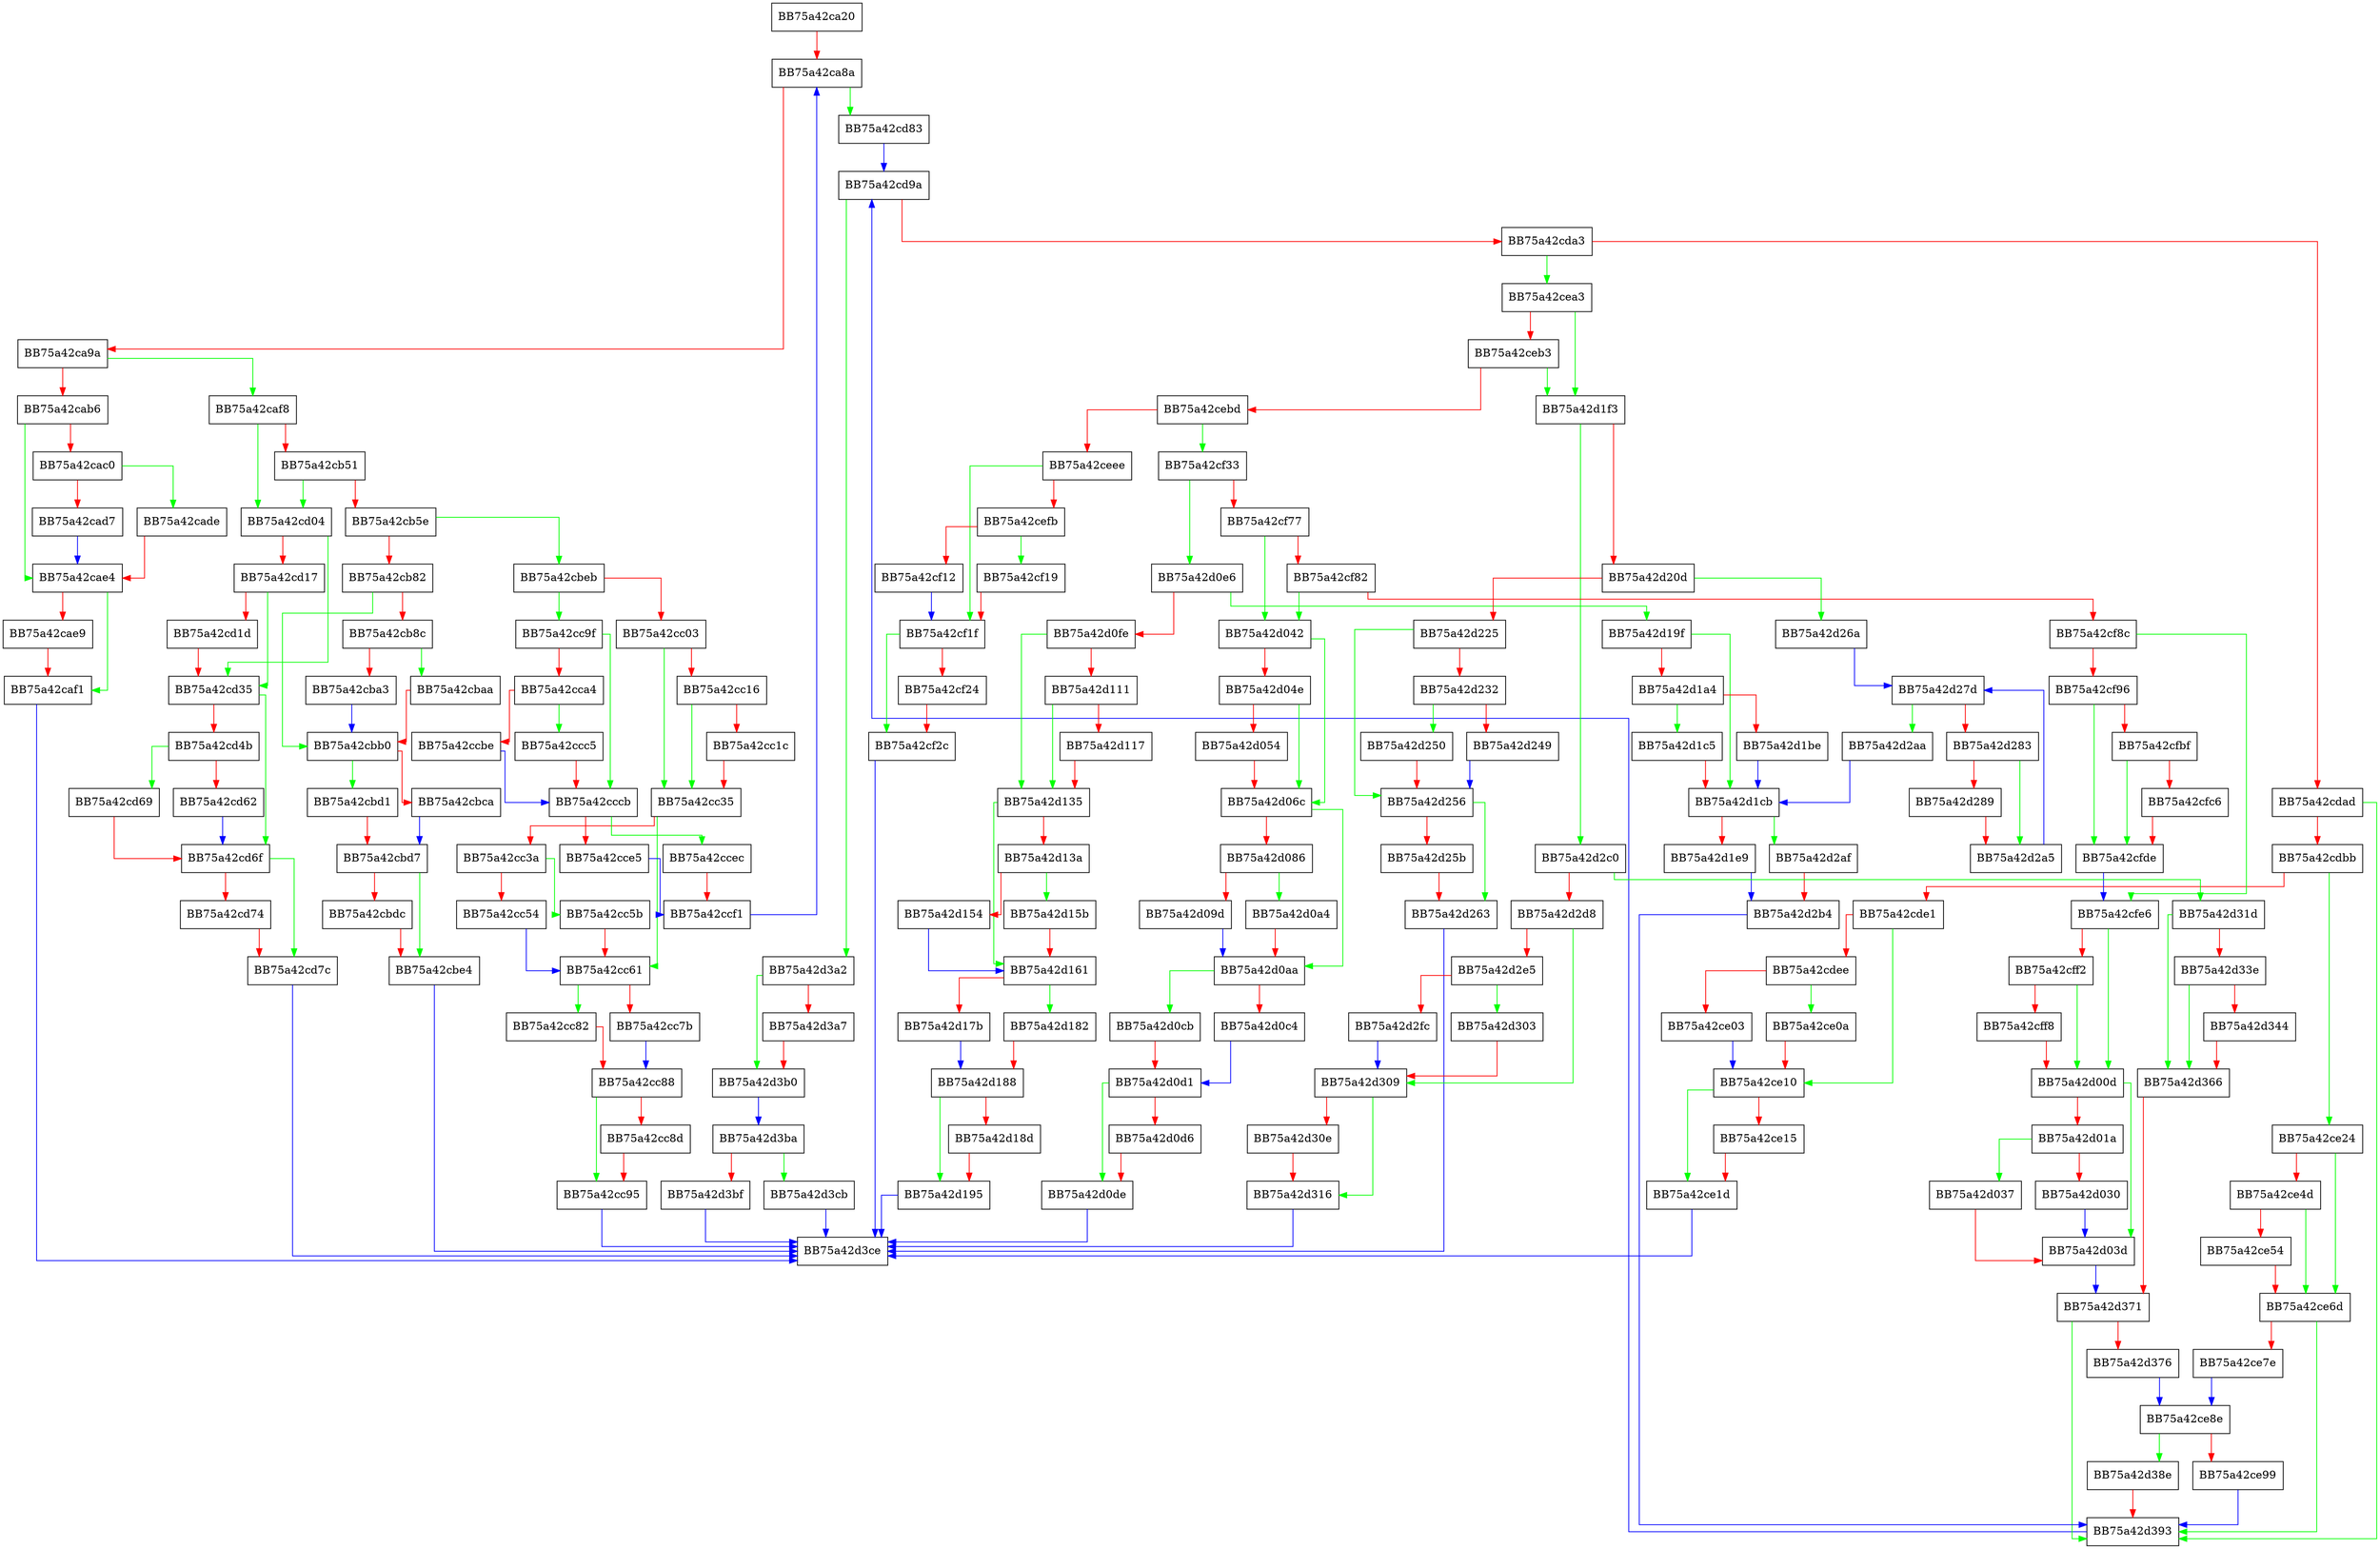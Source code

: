 digraph ValidateCodeDirectory {
  node [shape="box"];
  graph [splines=ortho];
  BB75a42ca20 -> BB75a42ca8a [color="red"];
  BB75a42ca8a -> BB75a42cd83 [color="green"];
  BB75a42ca8a -> BB75a42ca9a [color="red"];
  BB75a42ca9a -> BB75a42caf8 [color="green"];
  BB75a42ca9a -> BB75a42cab6 [color="red"];
  BB75a42cab6 -> BB75a42cae4 [color="green"];
  BB75a42cab6 -> BB75a42cac0 [color="red"];
  BB75a42cac0 -> BB75a42cade [color="green"];
  BB75a42cac0 -> BB75a42cad7 [color="red"];
  BB75a42cad7 -> BB75a42cae4 [color="blue"];
  BB75a42cade -> BB75a42cae4 [color="red"];
  BB75a42cae4 -> BB75a42caf1 [color="green"];
  BB75a42cae4 -> BB75a42cae9 [color="red"];
  BB75a42cae9 -> BB75a42caf1 [color="red"];
  BB75a42caf1 -> BB75a42d3ce [color="blue"];
  BB75a42caf8 -> BB75a42cd04 [color="green"];
  BB75a42caf8 -> BB75a42cb51 [color="red"];
  BB75a42cb51 -> BB75a42cd04 [color="green"];
  BB75a42cb51 -> BB75a42cb5e [color="red"];
  BB75a42cb5e -> BB75a42cbeb [color="green"];
  BB75a42cb5e -> BB75a42cb82 [color="red"];
  BB75a42cb82 -> BB75a42cbb0 [color="green"];
  BB75a42cb82 -> BB75a42cb8c [color="red"];
  BB75a42cb8c -> BB75a42cbaa [color="green"];
  BB75a42cb8c -> BB75a42cba3 [color="red"];
  BB75a42cba3 -> BB75a42cbb0 [color="blue"];
  BB75a42cbaa -> BB75a42cbb0 [color="red"];
  BB75a42cbb0 -> BB75a42cbd1 [color="green"];
  BB75a42cbb0 -> BB75a42cbca [color="red"];
  BB75a42cbca -> BB75a42cbd7 [color="blue"];
  BB75a42cbd1 -> BB75a42cbd7 [color="red"];
  BB75a42cbd7 -> BB75a42cbe4 [color="green"];
  BB75a42cbd7 -> BB75a42cbdc [color="red"];
  BB75a42cbdc -> BB75a42cbe4 [color="red"];
  BB75a42cbe4 -> BB75a42d3ce [color="blue"];
  BB75a42cbeb -> BB75a42cc9f [color="green"];
  BB75a42cbeb -> BB75a42cc03 [color="red"];
  BB75a42cc03 -> BB75a42cc35 [color="green"];
  BB75a42cc03 -> BB75a42cc16 [color="red"];
  BB75a42cc16 -> BB75a42cc35 [color="green"];
  BB75a42cc16 -> BB75a42cc1c [color="red"];
  BB75a42cc1c -> BB75a42cc35 [color="red"];
  BB75a42cc35 -> BB75a42cc61 [color="green"];
  BB75a42cc35 -> BB75a42cc3a [color="red"];
  BB75a42cc3a -> BB75a42cc5b [color="green"];
  BB75a42cc3a -> BB75a42cc54 [color="red"];
  BB75a42cc54 -> BB75a42cc61 [color="blue"];
  BB75a42cc5b -> BB75a42cc61 [color="red"];
  BB75a42cc61 -> BB75a42cc82 [color="green"];
  BB75a42cc61 -> BB75a42cc7b [color="red"];
  BB75a42cc7b -> BB75a42cc88 [color="blue"];
  BB75a42cc82 -> BB75a42cc88 [color="red"];
  BB75a42cc88 -> BB75a42cc95 [color="green"];
  BB75a42cc88 -> BB75a42cc8d [color="red"];
  BB75a42cc8d -> BB75a42cc95 [color="red"];
  BB75a42cc95 -> BB75a42d3ce [color="blue"];
  BB75a42cc9f -> BB75a42cccb [color="green"];
  BB75a42cc9f -> BB75a42cca4 [color="red"];
  BB75a42cca4 -> BB75a42ccc5 [color="green"];
  BB75a42cca4 -> BB75a42ccbe [color="red"];
  BB75a42ccbe -> BB75a42cccb [color="blue"];
  BB75a42ccc5 -> BB75a42cccb [color="red"];
  BB75a42cccb -> BB75a42ccec [color="green"];
  BB75a42cccb -> BB75a42cce5 [color="red"];
  BB75a42cce5 -> BB75a42ccf1 [color="blue"];
  BB75a42ccec -> BB75a42ccf1 [color="red"];
  BB75a42ccf1 -> BB75a42ca8a [color="blue"];
  BB75a42cd04 -> BB75a42cd35 [color="green"];
  BB75a42cd04 -> BB75a42cd17 [color="red"];
  BB75a42cd17 -> BB75a42cd35 [color="green"];
  BB75a42cd17 -> BB75a42cd1d [color="red"];
  BB75a42cd1d -> BB75a42cd35 [color="red"];
  BB75a42cd35 -> BB75a42cd6f [color="green"];
  BB75a42cd35 -> BB75a42cd4b [color="red"];
  BB75a42cd4b -> BB75a42cd69 [color="green"];
  BB75a42cd4b -> BB75a42cd62 [color="red"];
  BB75a42cd62 -> BB75a42cd6f [color="blue"];
  BB75a42cd69 -> BB75a42cd6f [color="red"];
  BB75a42cd6f -> BB75a42cd7c [color="green"];
  BB75a42cd6f -> BB75a42cd74 [color="red"];
  BB75a42cd74 -> BB75a42cd7c [color="red"];
  BB75a42cd7c -> BB75a42d3ce [color="blue"];
  BB75a42cd83 -> BB75a42cd9a [color="blue"];
  BB75a42cd9a -> BB75a42d3a2 [color="green"];
  BB75a42cd9a -> BB75a42cda3 [color="red"];
  BB75a42cda3 -> BB75a42cea3 [color="green"];
  BB75a42cda3 -> BB75a42cdad [color="red"];
  BB75a42cdad -> BB75a42d393 [color="green"];
  BB75a42cdad -> BB75a42cdbb [color="red"];
  BB75a42cdbb -> BB75a42ce24 [color="green"];
  BB75a42cdbb -> BB75a42cde1 [color="red"];
  BB75a42cde1 -> BB75a42ce10 [color="green"];
  BB75a42cde1 -> BB75a42cdee [color="red"];
  BB75a42cdee -> BB75a42ce0a [color="green"];
  BB75a42cdee -> BB75a42ce03 [color="red"];
  BB75a42ce03 -> BB75a42ce10 [color="blue"];
  BB75a42ce0a -> BB75a42ce10 [color="red"];
  BB75a42ce10 -> BB75a42ce1d [color="green"];
  BB75a42ce10 -> BB75a42ce15 [color="red"];
  BB75a42ce15 -> BB75a42ce1d [color="red"];
  BB75a42ce1d -> BB75a42d3ce [color="blue"];
  BB75a42ce24 -> BB75a42ce6d [color="green"];
  BB75a42ce24 -> BB75a42ce4d [color="red"];
  BB75a42ce4d -> BB75a42ce6d [color="green"];
  BB75a42ce4d -> BB75a42ce54 [color="red"];
  BB75a42ce54 -> BB75a42ce6d [color="red"];
  BB75a42ce6d -> BB75a42d393 [color="green"];
  BB75a42ce6d -> BB75a42ce7e [color="red"];
  BB75a42ce7e -> BB75a42ce8e [color="blue"];
  BB75a42ce8e -> BB75a42d38e [color="green"];
  BB75a42ce8e -> BB75a42ce99 [color="red"];
  BB75a42ce99 -> BB75a42d393 [color="blue"];
  BB75a42cea3 -> BB75a42d1f3 [color="green"];
  BB75a42cea3 -> BB75a42ceb3 [color="red"];
  BB75a42ceb3 -> BB75a42d1f3 [color="green"];
  BB75a42ceb3 -> BB75a42cebd [color="red"];
  BB75a42cebd -> BB75a42cf33 [color="green"];
  BB75a42cebd -> BB75a42ceee [color="red"];
  BB75a42ceee -> BB75a42cf1f [color="green"];
  BB75a42ceee -> BB75a42cefb [color="red"];
  BB75a42cefb -> BB75a42cf19 [color="green"];
  BB75a42cefb -> BB75a42cf12 [color="red"];
  BB75a42cf12 -> BB75a42cf1f [color="blue"];
  BB75a42cf19 -> BB75a42cf1f [color="red"];
  BB75a42cf1f -> BB75a42cf2c [color="green"];
  BB75a42cf1f -> BB75a42cf24 [color="red"];
  BB75a42cf24 -> BB75a42cf2c [color="red"];
  BB75a42cf2c -> BB75a42d3ce [color="blue"];
  BB75a42cf33 -> BB75a42d0e6 [color="green"];
  BB75a42cf33 -> BB75a42cf77 [color="red"];
  BB75a42cf77 -> BB75a42d042 [color="green"];
  BB75a42cf77 -> BB75a42cf82 [color="red"];
  BB75a42cf82 -> BB75a42d042 [color="green"];
  BB75a42cf82 -> BB75a42cf8c [color="red"];
  BB75a42cf8c -> BB75a42cfe6 [color="green"];
  BB75a42cf8c -> BB75a42cf96 [color="red"];
  BB75a42cf96 -> BB75a42cfde [color="green"];
  BB75a42cf96 -> BB75a42cfbf [color="red"];
  BB75a42cfbf -> BB75a42cfde [color="green"];
  BB75a42cfbf -> BB75a42cfc6 [color="red"];
  BB75a42cfc6 -> BB75a42cfde [color="red"];
  BB75a42cfde -> BB75a42cfe6 [color="blue"];
  BB75a42cfe6 -> BB75a42d00d [color="green"];
  BB75a42cfe6 -> BB75a42cff2 [color="red"];
  BB75a42cff2 -> BB75a42d00d [color="green"];
  BB75a42cff2 -> BB75a42cff8 [color="red"];
  BB75a42cff8 -> BB75a42d00d [color="red"];
  BB75a42d00d -> BB75a42d03d [color="green"];
  BB75a42d00d -> BB75a42d01a [color="red"];
  BB75a42d01a -> BB75a42d037 [color="green"];
  BB75a42d01a -> BB75a42d030 [color="red"];
  BB75a42d030 -> BB75a42d03d [color="blue"];
  BB75a42d037 -> BB75a42d03d [color="red"];
  BB75a42d03d -> BB75a42d371 [color="blue"];
  BB75a42d042 -> BB75a42d06c [color="green"];
  BB75a42d042 -> BB75a42d04e [color="red"];
  BB75a42d04e -> BB75a42d06c [color="green"];
  BB75a42d04e -> BB75a42d054 [color="red"];
  BB75a42d054 -> BB75a42d06c [color="red"];
  BB75a42d06c -> BB75a42d0aa [color="green"];
  BB75a42d06c -> BB75a42d086 [color="red"];
  BB75a42d086 -> BB75a42d0a4 [color="green"];
  BB75a42d086 -> BB75a42d09d [color="red"];
  BB75a42d09d -> BB75a42d0aa [color="blue"];
  BB75a42d0a4 -> BB75a42d0aa [color="red"];
  BB75a42d0aa -> BB75a42d0cb [color="green"];
  BB75a42d0aa -> BB75a42d0c4 [color="red"];
  BB75a42d0c4 -> BB75a42d0d1 [color="blue"];
  BB75a42d0cb -> BB75a42d0d1 [color="red"];
  BB75a42d0d1 -> BB75a42d0de [color="green"];
  BB75a42d0d1 -> BB75a42d0d6 [color="red"];
  BB75a42d0d6 -> BB75a42d0de [color="red"];
  BB75a42d0de -> BB75a42d3ce [color="blue"];
  BB75a42d0e6 -> BB75a42d19f [color="green"];
  BB75a42d0e6 -> BB75a42d0fe [color="red"];
  BB75a42d0fe -> BB75a42d135 [color="green"];
  BB75a42d0fe -> BB75a42d111 [color="red"];
  BB75a42d111 -> BB75a42d135 [color="green"];
  BB75a42d111 -> BB75a42d117 [color="red"];
  BB75a42d117 -> BB75a42d135 [color="red"];
  BB75a42d135 -> BB75a42d161 [color="green"];
  BB75a42d135 -> BB75a42d13a [color="red"];
  BB75a42d13a -> BB75a42d15b [color="green"];
  BB75a42d13a -> BB75a42d154 [color="red"];
  BB75a42d154 -> BB75a42d161 [color="blue"];
  BB75a42d15b -> BB75a42d161 [color="red"];
  BB75a42d161 -> BB75a42d182 [color="green"];
  BB75a42d161 -> BB75a42d17b [color="red"];
  BB75a42d17b -> BB75a42d188 [color="blue"];
  BB75a42d182 -> BB75a42d188 [color="red"];
  BB75a42d188 -> BB75a42d195 [color="green"];
  BB75a42d188 -> BB75a42d18d [color="red"];
  BB75a42d18d -> BB75a42d195 [color="red"];
  BB75a42d195 -> BB75a42d3ce [color="blue"];
  BB75a42d19f -> BB75a42d1cb [color="green"];
  BB75a42d19f -> BB75a42d1a4 [color="red"];
  BB75a42d1a4 -> BB75a42d1c5 [color="green"];
  BB75a42d1a4 -> BB75a42d1be [color="red"];
  BB75a42d1be -> BB75a42d1cb [color="blue"];
  BB75a42d1c5 -> BB75a42d1cb [color="red"];
  BB75a42d1cb -> BB75a42d2af [color="green"];
  BB75a42d1cb -> BB75a42d1e9 [color="red"];
  BB75a42d1e9 -> BB75a42d2b4 [color="blue"];
  BB75a42d1f3 -> BB75a42d2c0 [color="green"];
  BB75a42d1f3 -> BB75a42d20d [color="red"];
  BB75a42d20d -> BB75a42d26a [color="green"];
  BB75a42d20d -> BB75a42d225 [color="red"];
  BB75a42d225 -> BB75a42d256 [color="green"];
  BB75a42d225 -> BB75a42d232 [color="red"];
  BB75a42d232 -> BB75a42d250 [color="green"];
  BB75a42d232 -> BB75a42d249 [color="red"];
  BB75a42d249 -> BB75a42d256 [color="blue"];
  BB75a42d250 -> BB75a42d256 [color="red"];
  BB75a42d256 -> BB75a42d263 [color="green"];
  BB75a42d256 -> BB75a42d25b [color="red"];
  BB75a42d25b -> BB75a42d263 [color="red"];
  BB75a42d263 -> BB75a42d3ce [color="blue"];
  BB75a42d26a -> BB75a42d27d [color="blue"];
  BB75a42d27d -> BB75a42d2aa [color="green"];
  BB75a42d27d -> BB75a42d283 [color="red"];
  BB75a42d283 -> BB75a42d2a5 [color="green"];
  BB75a42d283 -> BB75a42d289 [color="red"];
  BB75a42d289 -> BB75a42d2a5 [color="red"];
  BB75a42d2a5 -> BB75a42d27d [color="blue"];
  BB75a42d2aa -> BB75a42d1cb [color="blue"];
  BB75a42d2af -> BB75a42d2b4 [color="red"];
  BB75a42d2b4 -> BB75a42d393 [color="blue"];
  BB75a42d2c0 -> BB75a42d31d [color="green"];
  BB75a42d2c0 -> BB75a42d2d8 [color="red"];
  BB75a42d2d8 -> BB75a42d309 [color="green"];
  BB75a42d2d8 -> BB75a42d2e5 [color="red"];
  BB75a42d2e5 -> BB75a42d303 [color="green"];
  BB75a42d2e5 -> BB75a42d2fc [color="red"];
  BB75a42d2fc -> BB75a42d309 [color="blue"];
  BB75a42d303 -> BB75a42d309 [color="red"];
  BB75a42d309 -> BB75a42d316 [color="green"];
  BB75a42d309 -> BB75a42d30e [color="red"];
  BB75a42d30e -> BB75a42d316 [color="red"];
  BB75a42d316 -> BB75a42d3ce [color="blue"];
  BB75a42d31d -> BB75a42d366 [color="green"];
  BB75a42d31d -> BB75a42d33e [color="red"];
  BB75a42d33e -> BB75a42d366 [color="green"];
  BB75a42d33e -> BB75a42d344 [color="red"];
  BB75a42d344 -> BB75a42d366 [color="red"];
  BB75a42d366 -> BB75a42d371 [color="red"];
  BB75a42d371 -> BB75a42d393 [color="green"];
  BB75a42d371 -> BB75a42d376 [color="red"];
  BB75a42d376 -> BB75a42ce8e [color="blue"];
  BB75a42d38e -> BB75a42d393 [color="red"];
  BB75a42d393 -> BB75a42cd9a [color="blue"];
  BB75a42d3a2 -> BB75a42d3b0 [color="green"];
  BB75a42d3a2 -> BB75a42d3a7 [color="red"];
  BB75a42d3a7 -> BB75a42d3b0 [color="red"];
  BB75a42d3b0 -> BB75a42d3ba [color="blue"];
  BB75a42d3ba -> BB75a42d3cb [color="green"];
  BB75a42d3ba -> BB75a42d3bf [color="red"];
  BB75a42d3bf -> BB75a42d3ce [color="blue"];
  BB75a42d3cb -> BB75a42d3ce [color="blue"];
}